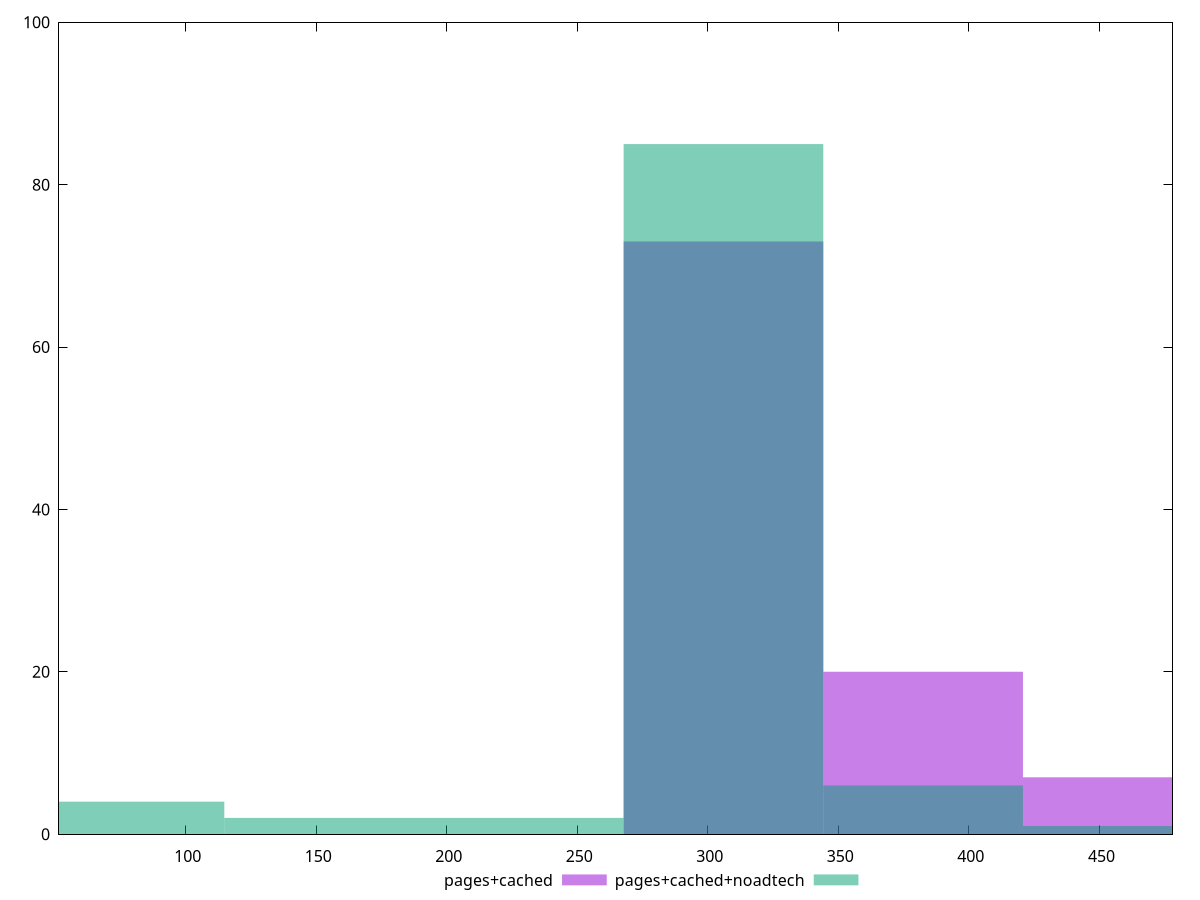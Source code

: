 reset

$pagesCached <<EOF
382.4705065835064 20
458.9646079002076 7
305.9764052668051 73
EOF

$pagesCachedNoadtech <<EOF
305.9764052668051 85
76.49410131670128 4
382.4705065835064 6
152.98820263340255 2
229.4823039501038 2
458.9646079002076 1
EOF

set key outside below
set boxwidth 76.49410131670128
set xrange [51.40700000524521:478.014]
set yrange [0:100]
set trange [0:100]
set style fill transparent solid 0.5 noborder
set terminal svg size 640, 500 enhanced background rgb 'white'
set output "report_00013_2021-02-09T12-04-24.940Z/uses-rel-preconnect/comparison/histogram/1_vs_2.svg"

plot $pagesCached title "pages+cached" with boxes, \
     $pagesCachedNoadtech title "pages+cached+noadtech" with boxes

reset
